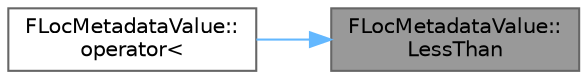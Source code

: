 digraph "FLocMetadataValue::LessThan"
{
 // INTERACTIVE_SVG=YES
 // LATEX_PDF_SIZE
  bgcolor="transparent";
  edge [fontname=Helvetica,fontsize=10,labelfontname=Helvetica,labelfontsize=10];
  node [fontname=Helvetica,fontsize=10,shape=box,height=0.2,width=0.4];
  rankdir="RL";
  Node1 [id="Node000001",label="FLocMetadataValue::\lLessThan",height=0.2,width=0.4,color="gray40", fillcolor="grey60", style="filled", fontcolor="black",tooltip=" "];
  Node1 -> Node2 [id="edge1_Node000001_Node000002",dir="back",color="steelblue1",style="solid",tooltip=" "];
  Node2 [id="Node000002",label="FLocMetadataValue::\loperator\<",height=0.2,width=0.4,color="grey40", fillcolor="white", style="filled",URL="$dc/d5c/classFLocMetadataValue.html#ac02f054bfcec104c6828d6523aba4a3b",tooltip=" "];
}
